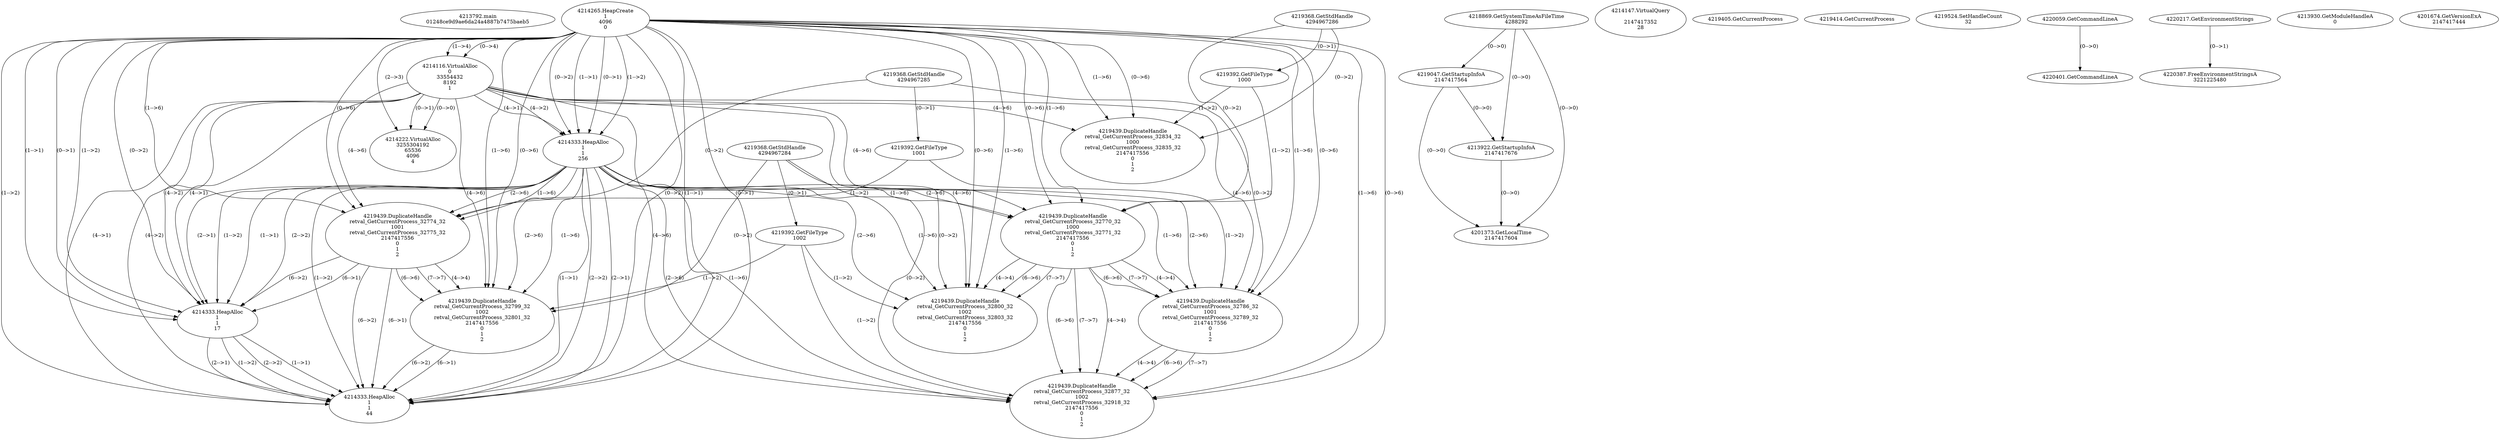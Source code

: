 // Global SCDG with merge call
digraph {
	0 [label="4213792.main
01248ce9d9ae6da24a4887b7475baeb5"]
	1 [label="4214265.HeapCreate
1
4096
0"]
	2 [label="4218869.GetSystemTimeAsFileTime
4288292"]
	3 [label="4214116.VirtualAlloc
0
33554432
8192
1"]
	1 -> 3 [label="(1-->4)"]
	1 -> 3 [label="(0-->4)"]
	4 [label="4214147.VirtualQuery

2147417352
28"]
	5 [label="4214222.VirtualAlloc
3255304192
65536
4096
4"]
	3 -> 5 [label="(0-->1)"]
	1 -> 5 [label="(2-->3)"]
	3 -> 5 [label="(0-->0)"]
	6 [label="4219047.GetStartupInfoA
2147417564"]
	2 -> 6 [label="(0-->0)"]
	7 [label="4219368.GetStdHandle
4294967286"]
	8 [label="4219392.GetFileType
1000"]
	7 -> 8 [label="(0-->1)"]
	9 [label="4219405.GetCurrentProcess
"]
	10 [label="4219414.GetCurrentProcess
"]
	11 [label="4219439.DuplicateHandle
retval_GetCurrentProcess_32834_32
1000
retval_GetCurrentProcess_32835_32
2147417556
0
1
2"]
	7 -> 11 [label="(0-->2)"]
	8 -> 11 [label="(1-->2)"]
	1 -> 11 [label="(1-->6)"]
	1 -> 11 [label="(0-->6)"]
	3 -> 11 [label="(4-->6)"]
	12 [label="4214333.HeapAlloc
1
1
256"]
	1 -> 12 [label="(1-->1)"]
	1 -> 12 [label="(0-->1)"]
	3 -> 12 [label="(4-->1)"]
	1 -> 12 [label="(1-->2)"]
	1 -> 12 [label="(0-->2)"]
	3 -> 12 [label="(4-->2)"]
	13 [label="4219368.GetStdHandle
4294967285"]
	14 [label="4219392.GetFileType
1001"]
	13 -> 14 [label="(0-->1)"]
	15 [label="4219439.DuplicateHandle
retval_GetCurrentProcess_32774_32
1001
retval_GetCurrentProcess_32775_32
2147417556
0
1
2"]
	13 -> 15 [label="(0-->2)"]
	14 -> 15 [label="(1-->2)"]
	1 -> 15 [label="(1-->6)"]
	1 -> 15 [label="(0-->6)"]
	3 -> 15 [label="(4-->6)"]
	12 -> 15 [label="(1-->6)"]
	12 -> 15 [label="(2-->6)"]
	16 [label="4219368.GetStdHandle
4294967284"]
	17 [label="4219392.GetFileType
1002"]
	16 -> 17 [label="(0-->1)"]
	18 [label="4219524.SetHandleCount
32"]
	19 [label="4220059.GetCommandLineA
"]
	20 [label="4214333.HeapAlloc
1
1
17"]
	1 -> 20 [label="(1-->1)"]
	1 -> 20 [label="(0-->1)"]
	3 -> 20 [label="(4-->1)"]
	12 -> 20 [label="(1-->1)"]
	12 -> 20 [label="(2-->1)"]
	15 -> 20 [label="(6-->1)"]
	1 -> 20 [label="(1-->2)"]
	1 -> 20 [label="(0-->2)"]
	3 -> 20 [label="(4-->2)"]
	12 -> 20 [label="(1-->2)"]
	12 -> 20 [label="(2-->2)"]
	15 -> 20 [label="(6-->2)"]
	21 [label="4220217.GetEnvironmentStrings
"]
	22 [label="4219439.DuplicateHandle
retval_GetCurrentProcess_32799_32
1002
retval_GetCurrentProcess_32801_32
2147417556
0
1
2"]
	16 -> 22 [label="(0-->2)"]
	17 -> 22 [label="(1-->2)"]
	15 -> 22 [label="(4-->4)"]
	1 -> 22 [label="(1-->6)"]
	1 -> 22 [label="(0-->6)"]
	3 -> 22 [label="(4-->6)"]
	12 -> 22 [label="(1-->6)"]
	12 -> 22 [label="(2-->6)"]
	15 -> 22 [label="(6-->6)"]
	15 -> 22 [label="(7-->7)"]
	23 [label="4219439.DuplicateHandle
retval_GetCurrentProcess_32770_32
1000
retval_GetCurrentProcess_32771_32
2147417556
0
1
2"]
	7 -> 23 [label="(0-->2)"]
	8 -> 23 [label="(1-->2)"]
	1 -> 23 [label="(1-->6)"]
	1 -> 23 [label="(0-->6)"]
	3 -> 23 [label="(4-->6)"]
	12 -> 23 [label="(1-->6)"]
	12 -> 23 [label="(2-->6)"]
	24 [label="4219439.DuplicateHandle
retval_GetCurrentProcess_32800_32
1002
retval_GetCurrentProcess_32803_32
2147417556
0
1
2"]
	16 -> 24 [label="(0-->2)"]
	17 -> 24 [label="(1-->2)"]
	23 -> 24 [label="(4-->4)"]
	1 -> 24 [label="(1-->6)"]
	1 -> 24 [label="(0-->6)"]
	3 -> 24 [label="(4-->6)"]
	12 -> 24 [label="(1-->6)"]
	12 -> 24 [label="(2-->6)"]
	23 -> 24 [label="(6-->6)"]
	23 -> 24 [label="(7-->7)"]
	25 [label="4214333.HeapAlloc
1
1
44"]
	1 -> 25 [label="(1-->1)"]
	1 -> 25 [label="(0-->1)"]
	3 -> 25 [label="(4-->1)"]
	12 -> 25 [label="(1-->1)"]
	12 -> 25 [label="(2-->1)"]
	15 -> 25 [label="(6-->1)"]
	20 -> 25 [label="(1-->1)"]
	20 -> 25 [label="(2-->1)"]
	22 -> 25 [label="(6-->1)"]
	1 -> 25 [label="(1-->2)"]
	1 -> 25 [label="(0-->2)"]
	3 -> 25 [label="(4-->2)"]
	12 -> 25 [label="(1-->2)"]
	12 -> 25 [label="(2-->2)"]
	15 -> 25 [label="(6-->2)"]
	20 -> 25 [label="(1-->2)"]
	20 -> 25 [label="(2-->2)"]
	22 -> 25 [label="(6-->2)"]
	26 [label="4220387.FreeEnvironmentStringsA
3221225480"]
	21 -> 26 [label="(0-->1)"]
	27 [label="4213922.GetStartupInfoA
2147417676"]
	2 -> 27 [label="(0-->0)"]
	6 -> 27 [label="(0-->0)"]
	28 [label="4213930.GetModuleHandleA
0"]
	29 [label="4220401.GetCommandLineA
"]
	19 -> 29 [label="(0-->0)"]
	30 [label="4201373.GetLocalTime
2147417604"]
	2 -> 30 [label="(0-->0)"]
	6 -> 30 [label="(0-->0)"]
	27 -> 30 [label="(0-->0)"]
	31 [label="4201674.GetVersionExA
2147417444"]
	32 [label="4219439.DuplicateHandle
retval_GetCurrentProcess_32786_32
1001
retval_GetCurrentProcess_32789_32
2147417556
0
1
2"]
	13 -> 32 [label="(0-->2)"]
	14 -> 32 [label="(1-->2)"]
	23 -> 32 [label="(4-->4)"]
	1 -> 32 [label="(1-->6)"]
	1 -> 32 [label="(0-->6)"]
	3 -> 32 [label="(4-->6)"]
	12 -> 32 [label="(1-->6)"]
	12 -> 32 [label="(2-->6)"]
	23 -> 32 [label="(6-->6)"]
	23 -> 32 [label="(7-->7)"]
	33 [label="4219439.DuplicateHandle
retval_GetCurrentProcess_32877_32
1002
retval_GetCurrentProcess_32918_32
2147417556
0
1
2"]
	16 -> 33 [label="(0-->2)"]
	17 -> 33 [label="(1-->2)"]
	23 -> 33 [label="(4-->4)"]
	32 -> 33 [label="(4-->4)"]
	1 -> 33 [label="(1-->6)"]
	1 -> 33 [label="(0-->6)"]
	3 -> 33 [label="(4-->6)"]
	12 -> 33 [label="(1-->6)"]
	12 -> 33 [label="(2-->6)"]
	23 -> 33 [label="(6-->6)"]
	32 -> 33 [label="(6-->6)"]
	23 -> 33 [label="(7-->7)"]
	32 -> 33 [label="(7-->7)"]
}
